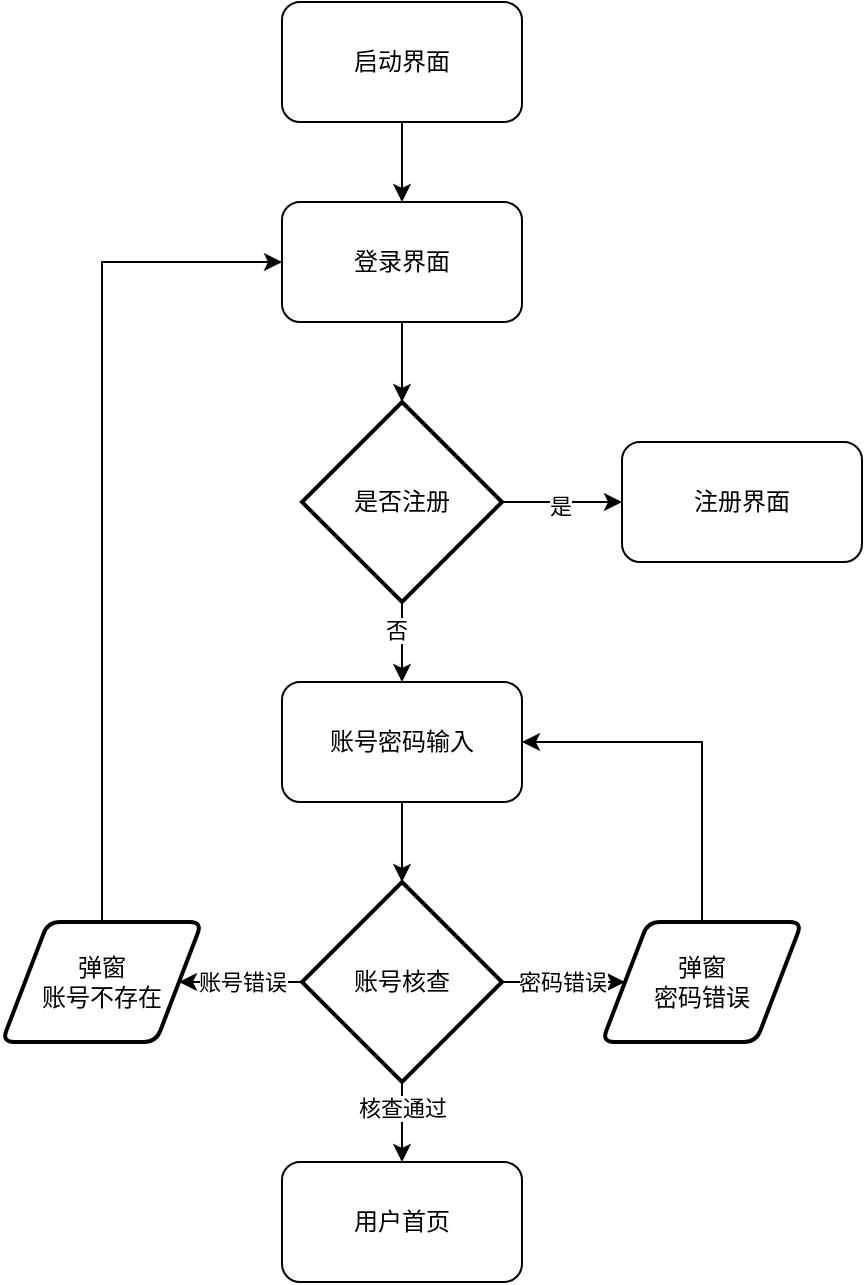 <mxfile version="22.1.2" type="device">
  <diagram name="第 1 页" id="39-dAQHtX69EaNGJ4TQ-">
    <mxGraphModel dx="613" dy="778" grid="1" gridSize="10" guides="1" tooltips="1" connect="1" arrows="1" fold="1" page="1" pageScale="1" pageWidth="827" pageHeight="1169" math="0" shadow="0">
      <root>
        <mxCell id="0" />
        <mxCell id="1" parent="0" />
        <mxCell id="-GVmx4GfUM1RBV3j3pdC-12" style="edgeStyle=orthogonalEdgeStyle;rounded=0;orthogonalLoop=1;jettySize=auto;html=1;exitX=0.5;exitY=1;exitDx=0;exitDy=0;" edge="1" parent="1" source="-GVmx4GfUM1RBV3j3pdC-1" target="-GVmx4GfUM1RBV3j3pdC-2">
          <mxGeometry relative="1" as="geometry" />
        </mxCell>
        <mxCell id="-GVmx4GfUM1RBV3j3pdC-1" value="启动界面" style="rounded=1;whiteSpace=wrap;html=1;" vertex="1" parent="1">
          <mxGeometry x="230" y="60" width="120" height="60" as="geometry" />
        </mxCell>
        <mxCell id="-GVmx4GfUM1RBV3j3pdC-2" value="登录界面" style="rounded=1;whiteSpace=wrap;html=1;" vertex="1" parent="1">
          <mxGeometry x="230" y="160" width="120" height="60" as="geometry" />
        </mxCell>
        <mxCell id="-GVmx4GfUM1RBV3j3pdC-14" style="edgeStyle=orthogonalEdgeStyle;rounded=0;orthogonalLoop=1;jettySize=auto;html=1;exitX=0.5;exitY=1;exitDx=0;exitDy=0;exitPerimeter=0;entryX=0.5;entryY=0;entryDx=0;entryDy=0;" edge="1" parent="1" source="-GVmx4GfUM1RBV3j3pdC-4" target="-GVmx4GfUM1RBV3j3pdC-6">
          <mxGeometry relative="1" as="geometry" />
        </mxCell>
        <mxCell id="-GVmx4GfUM1RBV3j3pdC-15" value="否" style="edgeLabel;html=1;align=center;verticalAlign=middle;resizable=0;points=[];" vertex="1" connectable="0" parent="-GVmx4GfUM1RBV3j3pdC-14">
          <mxGeometry x="-0.295" y="-3" relative="1" as="geometry">
            <mxPoint as="offset" />
          </mxGeometry>
        </mxCell>
        <mxCell id="-GVmx4GfUM1RBV3j3pdC-16" style="edgeStyle=orthogonalEdgeStyle;rounded=0;orthogonalLoop=1;jettySize=auto;html=1;exitX=1;exitY=0.5;exitDx=0;exitDy=0;exitPerimeter=0;entryX=0;entryY=0.5;entryDx=0;entryDy=0;" edge="1" parent="1" source="-GVmx4GfUM1RBV3j3pdC-4" target="-GVmx4GfUM1RBV3j3pdC-5">
          <mxGeometry relative="1" as="geometry" />
        </mxCell>
        <mxCell id="-GVmx4GfUM1RBV3j3pdC-17" value="是" style="edgeLabel;html=1;align=center;verticalAlign=middle;resizable=0;points=[];" vertex="1" connectable="0" parent="-GVmx4GfUM1RBV3j3pdC-16">
          <mxGeometry x="-0.053" y="-2" relative="1" as="geometry">
            <mxPoint as="offset" />
          </mxGeometry>
        </mxCell>
        <mxCell id="-GVmx4GfUM1RBV3j3pdC-4" value="是否注册" style="strokeWidth=2;html=1;shape=mxgraph.flowchart.decision;whiteSpace=wrap;" vertex="1" parent="1">
          <mxGeometry x="240" y="260" width="100" height="100" as="geometry" />
        </mxCell>
        <mxCell id="-GVmx4GfUM1RBV3j3pdC-5" value="注册界面" style="rounded=1;whiteSpace=wrap;html=1;" vertex="1" parent="1">
          <mxGeometry x="400" y="280" width="120" height="60" as="geometry" />
        </mxCell>
        <mxCell id="-GVmx4GfUM1RBV3j3pdC-6" value="账号密码输入" style="rounded=1;whiteSpace=wrap;html=1;" vertex="1" parent="1">
          <mxGeometry x="230" y="400" width="120" height="60" as="geometry" />
        </mxCell>
        <mxCell id="-GVmx4GfUM1RBV3j3pdC-18" style="edgeStyle=orthogonalEdgeStyle;rounded=0;orthogonalLoop=1;jettySize=auto;html=1;exitX=1;exitY=0.5;exitDx=0;exitDy=0;exitPerimeter=0;entryX=0;entryY=0.5;entryDx=0;entryDy=0;" edge="1" parent="1" source="-GVmx4GfUM1RBV3j3pdC-7" target="-GVmx4GfUM1RBV3j3pdC-9">
          <mxGeometry relative="1" as="geometry" />
        </mxCell>
        <mxCell id="-GVmx4GfUM1RBV3j3pdC-19" value="密码错误" style="edgeLabel;html=1;align=center;verticalAlign=middle;resizable=0;points=[];" vertex="1" connectable="0" parent="-GVmx4GfUM1RBV3j3pdC-18">
          <mxGeometry x="0.13" y="2" relative="1" as="geometry">
            <mxPoint x="-5" y="2" as="offset" />
          </mxGeometry>
        </mxCell>
        <mxCell id="-GVmx4GfUM1RBV3j3pdC-20" style="edgeStyle=orthogonalEdgeStyle;rounded=0;orthogonalLoop=1;jettySize=auto;html=1;exitX=0;exitY=0.5;exitDx=0;exitDy=0;exitPerimeter=0;entryX=1;entryY=0.5;entryDx=0;entryDy=0;" edge="1" parent="1" source="-GVmx4GfUM1RBV3j3pdC-7" target="-GVmx4GfUM1RBV3j3pdC-8">
          <mxGeometry relative="1" as="geometry" />
        </mxCell>
        <mxCell id="-GVmx4GfUM1RBV3j3pdC-21" value="账号错误" style="edgeLabel;html=1;align=center;verticalAlign=middle;resizable=0;points=[];" vertex="1" connectable="0" parent="-GVmx4GfUM1RBV3j3pdC-20">
          <mxGeometry x="-0.232" relative="1" as="geometry">
            <mxPoint x="-7" as="offset" />
          </mxGeometry>
        </mxCell>
        <mxCell id="-GVmx4GfUM1RBV3j3pdC-23" style="edgeStyle=orthogonalEdgeStyle;rounded=0;orthogonalLoop=1;jettySize=auto;html=1;exitX=0.5;exitY=1;exitDx=0;exitDy=0;exitPerimeter=0;" edge="1" parent="1" source="-GVmx4GfUM1RBV3j3pdC-7" target="-GVmx4GfUM1RBV3j3pdC-22">
          <mxGeometry relative="1" as="geometry" />
        </mxCell>
        <mxCell id="-GVmx4GfUM1RBV3j3pdC-24" value="核查通过" style="edgeLabel;html=1;align=center;verticalAlign=middle;resizable=0;points=[];" vertex="1" connectable="0" parent="-GVmx4GfUM1RBV3j3pdC-23">
          <mxGeometry x="-0.385" y="-4" relative="1" as="geometry">
            <mxPoint x="4" as="offset" />
          </mxGeometry>
        </mxCell>
        <mxCell id="-GVmx4GfUM1RBV3j3pdC-7" value="账号核查" style="strokeWidth=2;html=1;shape=mxgraph.flowchart.decision;whiteSpace=wrap;" vertex="1" parent="1">
          <mxGeometry x="240" y="500" width="100" height="100" as="geometry" />
        </mxCell>
        <mxCell id="-GVmx4GfUM1RBV3j3pdC-11" style="edgeStyle=orthogonalEdgeStyle;rounded=0;orthogonalLoop=1;jettySize=auto;html=1;exitX=0.5;exitY=0;exitDx=0;exitDy=0;entryX=0;entryY=0.5;entryDx=0;entryDy=0;" edge="1" parent="1" source="-GVmx4GfUM1RBV3j3pdC-8" target="-GVmx4GfUM1RBV3j3pdC-2">
          <mxGeometry relative="1" as="geometry" />
        </mxCell>
        <mxCell id="-GVmx4GfUM1RBV3j3pdC-8" value="弹窗&lt;br&gt;账号不存在" style="shape=parallelogram;html=1;strokeWidth=2;perimeter=parallelogramPerimeter;whiteSpace=wrap;rounded=1;arcSize=12;size=0.23;" vertex="1" parent="1">
          <mxGeometry x="90" y="520" width="100" height="60" as="geometry" />
        </mxCell>
        <mxCell id="-GVmx4GfUM1RBV3j3pdC-10" style="edgeStyle=orthogonalEdgeStyle;rounded=0;orthogonalLoop=1;jettySize=auto;html=1;exitX=0.5;exitY=0;exitDx=0;exitDy=0;entryX=1;entryY=0.5;entryDx=0;entryDy=0;" edge="1" parent="1" source="-GVmx4GfUM1RBV3j3pdC-9" target="-GVmx4GfUM1RBV3j3pdC-6">
          <mxGeometry relative="1" as="geometry" />
        </mxCell>
        <mxCell id="-GVmx4GfUM1RBV3j3pdC-9" value="弹窗&lt;br&gt;密码错误" style="shape=parallelogram;html=1;strokeWidth=2;perimeter=parallelogramPerimeter;whiteSpace=wrap;rounded=1;arcSize=12;size=0.23;" vertex="1" parent="1">
          <mxGeometry x="390" y="520" width="100" height="60" as="geometry" />
        </mxCell>
        <mxCell id="-GVmx4GfUM1RBV3j3pdC-13" style="edgeStyle=orthogonalEdgeStyle;rounded=0;orthogonalLoop=1;jettySize=auto;html=1;exitX=0.5;exitY=1;exitDx=0;exitDy=0;entryX=0.5;entryY=0;entryDx=0;entryDy=0;entryPerimeter=0;" edge="1" parent="1" source="-GVmx4GfUM1RBV3j3pdC-2" target="-GVmx4GfUM1RBV3j3pdC-4">
          <mxGeometry relative="1" as="geometry" />
        </mxCell>
        <mxCell id="-GVmx4GfUM1RBV3j3pdC-22" value="用户首页" style="rounded=1;whiteSpace=wrap;html=1;" vertex="1" parent="1">
          <mxGeometry x="230" y="640" width="120" height="60" as="geometry" />
        </mxCell>
        <mxCell id="-GVmx4GfUM1RBV3j3pdC-25" style="edgeStyle=orthogonalEdgeStyle;rounded=0;orthogonalLoop=1;jettySize=auto;html=1;exitX=0.5;exitY=1;exitDx=0;exitDy=0;entryX=0.5;entryY=0;entryDx=0;entryDy=0;entryPerimeter=0;" edge="1" parent="1" source="-GVmx4GfUM1RBV3j3pdC-6" target="-GVmx4GfUM1RBV3j3pdC-7">
          <mxGeometry relative="1" as="geometry" />
        </mxCell>
      </root>
    </mxGraphModel>
  </diagram>
</mxfile>
